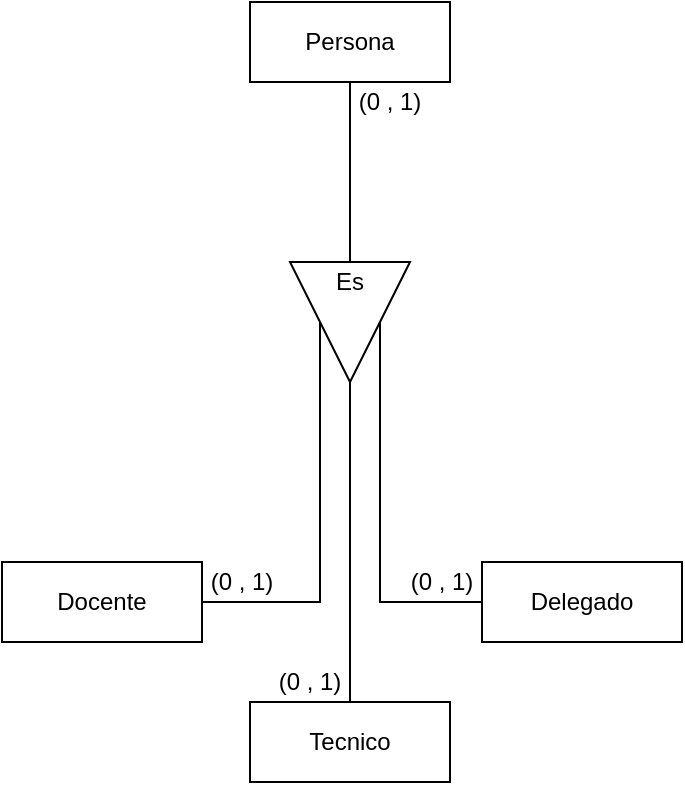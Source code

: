 <mxfile version="13.7.9" type="device"><diagram id="vddWgerrYLSp1N5KtLHr" name="Página-1"><mxGraphModel dx="1086" dy="806" grid="1" gridSize="10" guides="1" tooltips="1" connect="1" arrows="1" fold="1" page="1" pageScale="1" pageWidth="827" pageHeight="1169" math="0" shadow="0"><root><mxCell id="0"/><mxCell id="1" parent="0"/><mxCell id="M4XM3hZ2Ji44tWBlnDFh-2" value="Persona" style="whiteSpace=wrap;html=1;align=center;" vertex="1" parent="1"><mxGeometry x="364" y="160" width="100" height="40" as="geometry"/></mxCell><mxCell id="M4XM3hZ2Ji44tWBlnDFh-3" value="" style="triangle;whiteSpace=wrap;html=1;dashed=0;direction=south;" vertex="1" parent="1"><mxGeometry x="384" y="290" width="60" height="60" as="geometry"/></mxCell><mxCell id="M4XM3hZ2Ji44tWBlnDFh-19" style="edgeStyle=orthogonalEdgeStyle;rounded=0;orthogonalLoop=1;jettySize=auto;html=1;entryX=0.5;entryY=1;entryDx=0;entryDy=0;endArrow=none;endFill=0;" edge="1" parent="1" source="M4XM3hZ2Ji44tWBlnDFh-4" target="M4XM3hZ2Ji44tWBlnDFh-2"><mxGeometry relative="1" as="geometry"/></mxCell><mxCell id="M4XM3hZ2Ji44tWBlnDFh-4" value="Es" style="text;html=1;strokeColor=none;fillColor=none;align=center;verticalAlign=middle;whiteSpace=wrap;rounded=0;" vertex="1" parent="1"><mxGeometry x="394" y="290" width="40" height="20" as="geometry"/></mxCell><mxCell id="M4XM3hZ2Ji44tWBlnDFh-21" style="edgeStyle=orthogonalEdgeStyle;rounded=0;orthogonalLoop=1;jettySize=auto;html=1;entryX=1;entryY=0.5;entryDx=0;entryDy=0;endArrow=none;endFill=0;" edge="1" parent="1" source="M4XM3hZ2Ji44tWBlnDFh-6" target="M4XM3hZ2Ji44tWBlnDFh-3"><mxGeometry relative="1" as="geometry"/></mxCell><mxCell id="M4XM3hZ2Ji44tWBlnDFh-6" value="Tecnico" style="whiteSpace=wrap;html=1;align=center;" vertex="1" parent="1"><mxGeometry x="364" y="510" width="100" height="40" as="geometry"/></mxCell><mxCell id="M4XM3hZ2Ji44tWBlnDFh-23" style="edgeStyle=orthogonalEdgeStyle;rounded=0;orthogonalLoop=1;jettySize=auto;html=1;entryX=0.5;entryY=1;entryDx=0;entryDy=0;endArrow=none;endFill=0;" edge="1" parent="1" source="M4XM3hZ2Ji44tWBlnDFh-8" target="M4XM3hZ2Ji44tWBlnDFh-3"><mxGeometry relative="1" as="geometry"/></mxCell><mxCell id="M4XM3hZ2Ji44tWBlnDFh-8" value="Docente" style="whiteSpace=wrap;html=1;align=center;" vertex="1" parent="1"><mxGeometry x="240" y="440" width="100" height="40" as="geometry"/></mxCell><mxCell id="M4XM3hZ2Ji44tWBlnDFh-12" value="(0 , 1)" style="text;html=1;strokeColor=none;fillColor=none;align=center;verticalAlign=middle;whiteSpace=wrap;rounded=0;" vertex="1" parent="1"><mxGeometry x="414" y="200" width="40" height="20" as="geometry"/></mxCell><mxCell id="M4XM3hZ2Ji44tWBlnDFh-14" value="(0 , 1)" style="text;html=1;strokeColor=none;fillColor=none;align=center;verticalAlign=middle;whiteSpace=wrap;rounded=0;" vertex="1" parent="1"><mxGeometry x="374" y="490" width="40" height="20" as="geometry"/></mxCell><mxCell id="M4XM3hZ2Ji44tWBlnDFh-15" value="(0 , 1)" style="text;html=1;strokeColor=none;fillColor=none;align=center;verticalAlign=middle;whiteSpace=wrap;rounded=0;" vertex="1" parent="1"><mxGeometry x="340" y="440" width="40" height="20" as="geometry"/></mxCell><mxCell id="M4XM3hZ2Ji44tWBlnDFh-24" style="edgeStyle=orthogonalEdgeStyle;rounded=0;orthogonalLoop=1;jettySize=auto;html=1;entryX=0.5;entryY=0;entryDx=0;entryDy=0;endArrow=none;endFill=0;" edge="1" parent="1" source="M4XM3hZ2Ji44tWBlnDFh-17" target="M4XM3hZ2Ji44tWBlnDFh-3"><mxGeometry relative="1" as="geometry"/></mxCell><mxCell id="M4XM3hZ2Ji44tWBlnDFh-17" value="Delegado" style="whiteSpace=wrap;html=1;align=center;" vertex="1" parent="1"><mxGeometry x="480" y="440" width="100" height="40" as="geometry"/></mxCell><mxCell id="M4XM3hZ2Ji44tWBlnDFh-18" value="(0 , 1)" style="text;html=1;strokeColor=none;fillColor=none;align=center;verticalAlign=middle;whiteSpace=wrap;rounded=0;" vertex="1" parent="1"><mxGeometry x="440" y="440" width="40" height="20" as="geometry"/></mxCell></root></mxGraphModel></diagram></mxfile>